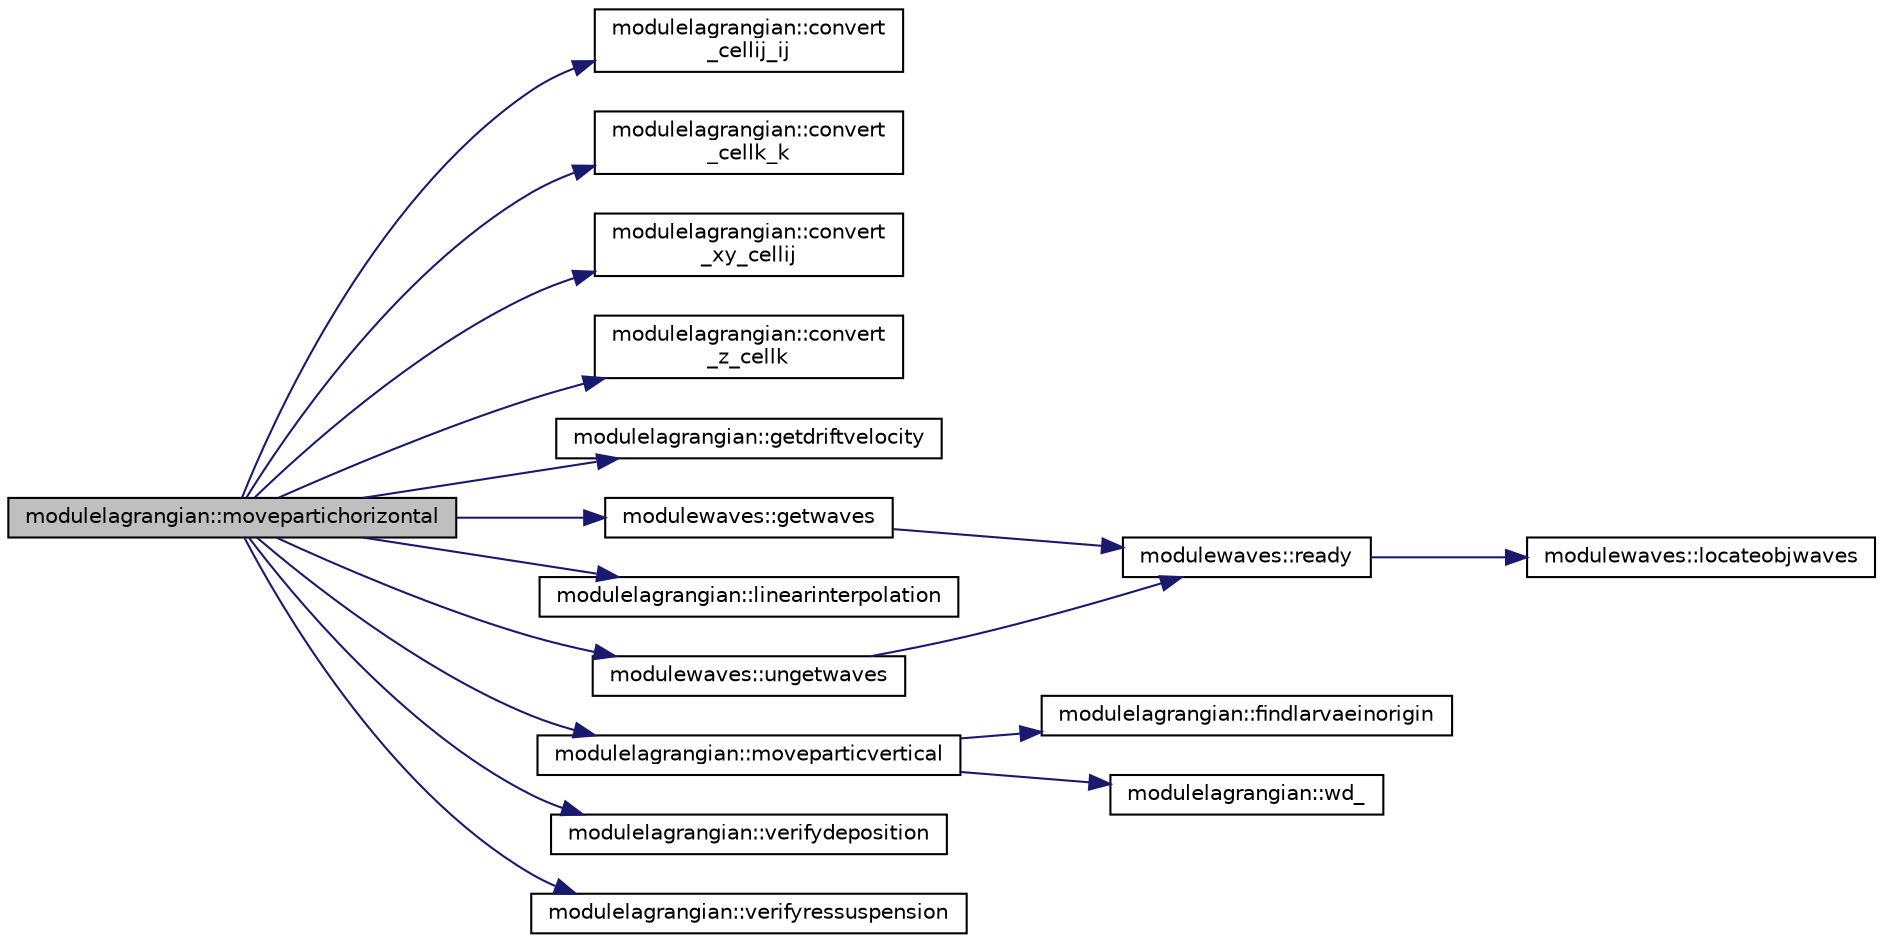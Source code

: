 digraph "modulelagrangian::movepartichorizontal"
{
 // LATEX_PDF_SIZE
  edge [fontname="Helvetica",fontsize="10",labelfontname="Helvetica",labelfontsize="10"];
  node [fontname="Helvetica",fontsize="10",shape=record];
  rankdir="LR";
  Node1 [label="modulelagrangian::movepartichorizontal",height=0.2,width=0.4,color="black", fillcolor="grey75", style="filled", fontcolor="black",tooltip=" "];
  Node1 -> Node2 [color="midnightblue",fontsize="10",style="solid",fontname="Helvetica"];
  Node2 [label="modulelagrangian::convert\l_cellij_ij",height=0.2,width=0.4,color="black", fillcolor="white", style="filled",URL="$namespacemodulelagrangian.html#acf4d2d03d6e5a08dbd6f22a256ca3d91",tooltip=" "];
  Node1 -> Node3 [color="midnightblue",fontsize="10",style="solid",fontname="Helvetica"];
  Node3 [label="modulelagrangian::convert\l_cellk_k",height=0.2,width=0.4,color="black", fillcolor="white", style="filled",URL="$namespacemodulelagrangian.html#ab49d9104b72e09c3e511a3c37180d96b",tooltip=" "];
  Node1 -> Node4 [color="midnightblue",fontsize="10",style="solid",fontname="Helvetica"];
  Node4 [label="modulelagrangian::convert\l_xy_cellij",height=0.2,width=0.4,color="black", fillcolor="white", style="filled",URL="$namespacemodulelagrangian.html#ac9070324e55670920f08443dd42938d9",tooltip=" "];
  Node1 -> Node5 [color="midnightblue",fontsize="10",style="solid",fontname="Helvetica"];
  Node5 [label="modulelagrangian::convert\l_z_cellk",height=0.2,width=0.4,color="black", fillcolor="white", style="filled",URL="$namespacemodulelagrangian.html#a457d6182588e8e1d9cc86c35a53690f7",tooltip=" "];
  Node1 -> Node6 [color="midnightblue",fontsize="10",style="solid",fontname="Helvetica"];
  Node6 [label="modulelagrangian::getdriftvelocity",height=0.2,width=0.4,color="black", fillcolor="white", style="filled",URL="$namespacemodulelagrangian.html#a4fe5e7ff4efbd8464e9c64ac12f53a3c",tooltip=" "];
  Node1 -> Node7 [color="midnightblue",fontsize="10",style="solid",fontname="Helvetica"];
  Node7 [label="modulewaves::getwaves",height=0.2,width=0.4,color="black", fillcolor="white", style="filled",URL="$namespacemodulewaves.html#a12875a6c82df32faa0d9a05dd2d67b1e",tooltip=" "];
  Node7 -> Node8 [color="midnightblue",fontsize="10",style="solid",fontname="Helvetica"];
  Node8 [label="modulewaves::ready",height=0.2,width=0.4,color="black", fillcolor="white", style="filled",URL="$namespacemodulewaves.html#a15beb6e5dff252a4c77c47d43f9b6385",tooltip=" "];
  Node8 -> Node9 [color="midnightblue",fontsize="10",style="solid",fontname="Helvetica"];
  Node9 [label="modulewaves::locateobjwaves",height=0.2,width=0.4,color="black", fillcolor="white", style="filled",URL="$namespacemodulewaves.html#a0b543189e013d4ce00f78f873ab7f481",tooltip=" "];
  Node1 -> Node10 [color="midnightblue",fontsize="10",style="solid",fontname="Helvetica"];
  Node10 [label="modulelagrangian::linearinterpolation",height=0.2,width=0.4,color="black", fillcolor="white", style="filled",URL="$namespacemodulelagrangian.html#a0c6b41e19230933d9b189208e04909f1",tooltip=" "];
  Node1 -> Node11 [color="midnightblue",fontsize="10",style="solid",fontname="Helvetica"];
  Node11 [label="modulelagrangian::moveparticvertical",height=0.2,width=0.4,color="black", fillcolor="white", style="filled",URL="$namespacemodulelagrangian.html#aee1cf00f54feae6409c4674532876dcc",tooltip=" "];
  Node11 -> Node12 [color="midnightblue",fontsize="10",style="solid",fontname="Helvetica"];
  Node12 [label="modulelagrangian::findlarvaeinorigin",height=0.2,width=0.4,color="black", fillcolor="white", style="filled",URL="$namespacemodulelagrangian.html#a4a81291f0f83c4c244a6842be5d88471",tooltip=" "];
  Node11 -> Node13 [color="midnightblue",fontsize="10",style="solid",fontname="Helvetica"];
  Node13 [label="modulelagrangian::wd_",height=0.2,width=0.4,color="black", fillcolor="white", style="filled",URL="$namespacemodulelagrangian.html#a017fc1ab12cc04b5c4839d5ea0b54365",tooltip=" "];
  Node1 -> Node14 [color="midnightblue",fontsize="10",style="solid",fontname="Helvetica"];
  Node14 [label="modulewaves::ungetwaves",height=0.2,width=0.4,color="black", fillcolor="white", style="filled",URL="$namespacemodulewaves.html#a0c5557cca037fc7fe0c05098f278075d",tooltip=" "];
  Node14 -> Node8 [color="midnightblue",fontsize="10",style="solid",fontname="Helvetica"];
  Node1 -> Node15 [color="midnightblue",fontsize="10",style="solid",fontname="Helvetica"];
  Node15 [label="modulelagrangian::verifydeposition",height=0.2,width=0.4,color="black", fillcolor="white", style="filled",URL="$namespacemodulelagrangian.html#a707d19136d3ce2d287f6e476d28385c8",tooltip=" "];
  Node1 -> Node16 [color="midnightblue",fontsize="10",style="solid",fontname="Helvetica"];
  Node16 [label="modulelagrangian::verifyressuspension",height=0.2,width=0.4,color="black", fillcolor="white", style="filled",URL="$namespacemodulelagrangian.html#af983501fcd8d5abbf81124ad3229d435",tooltip=" "];
}
